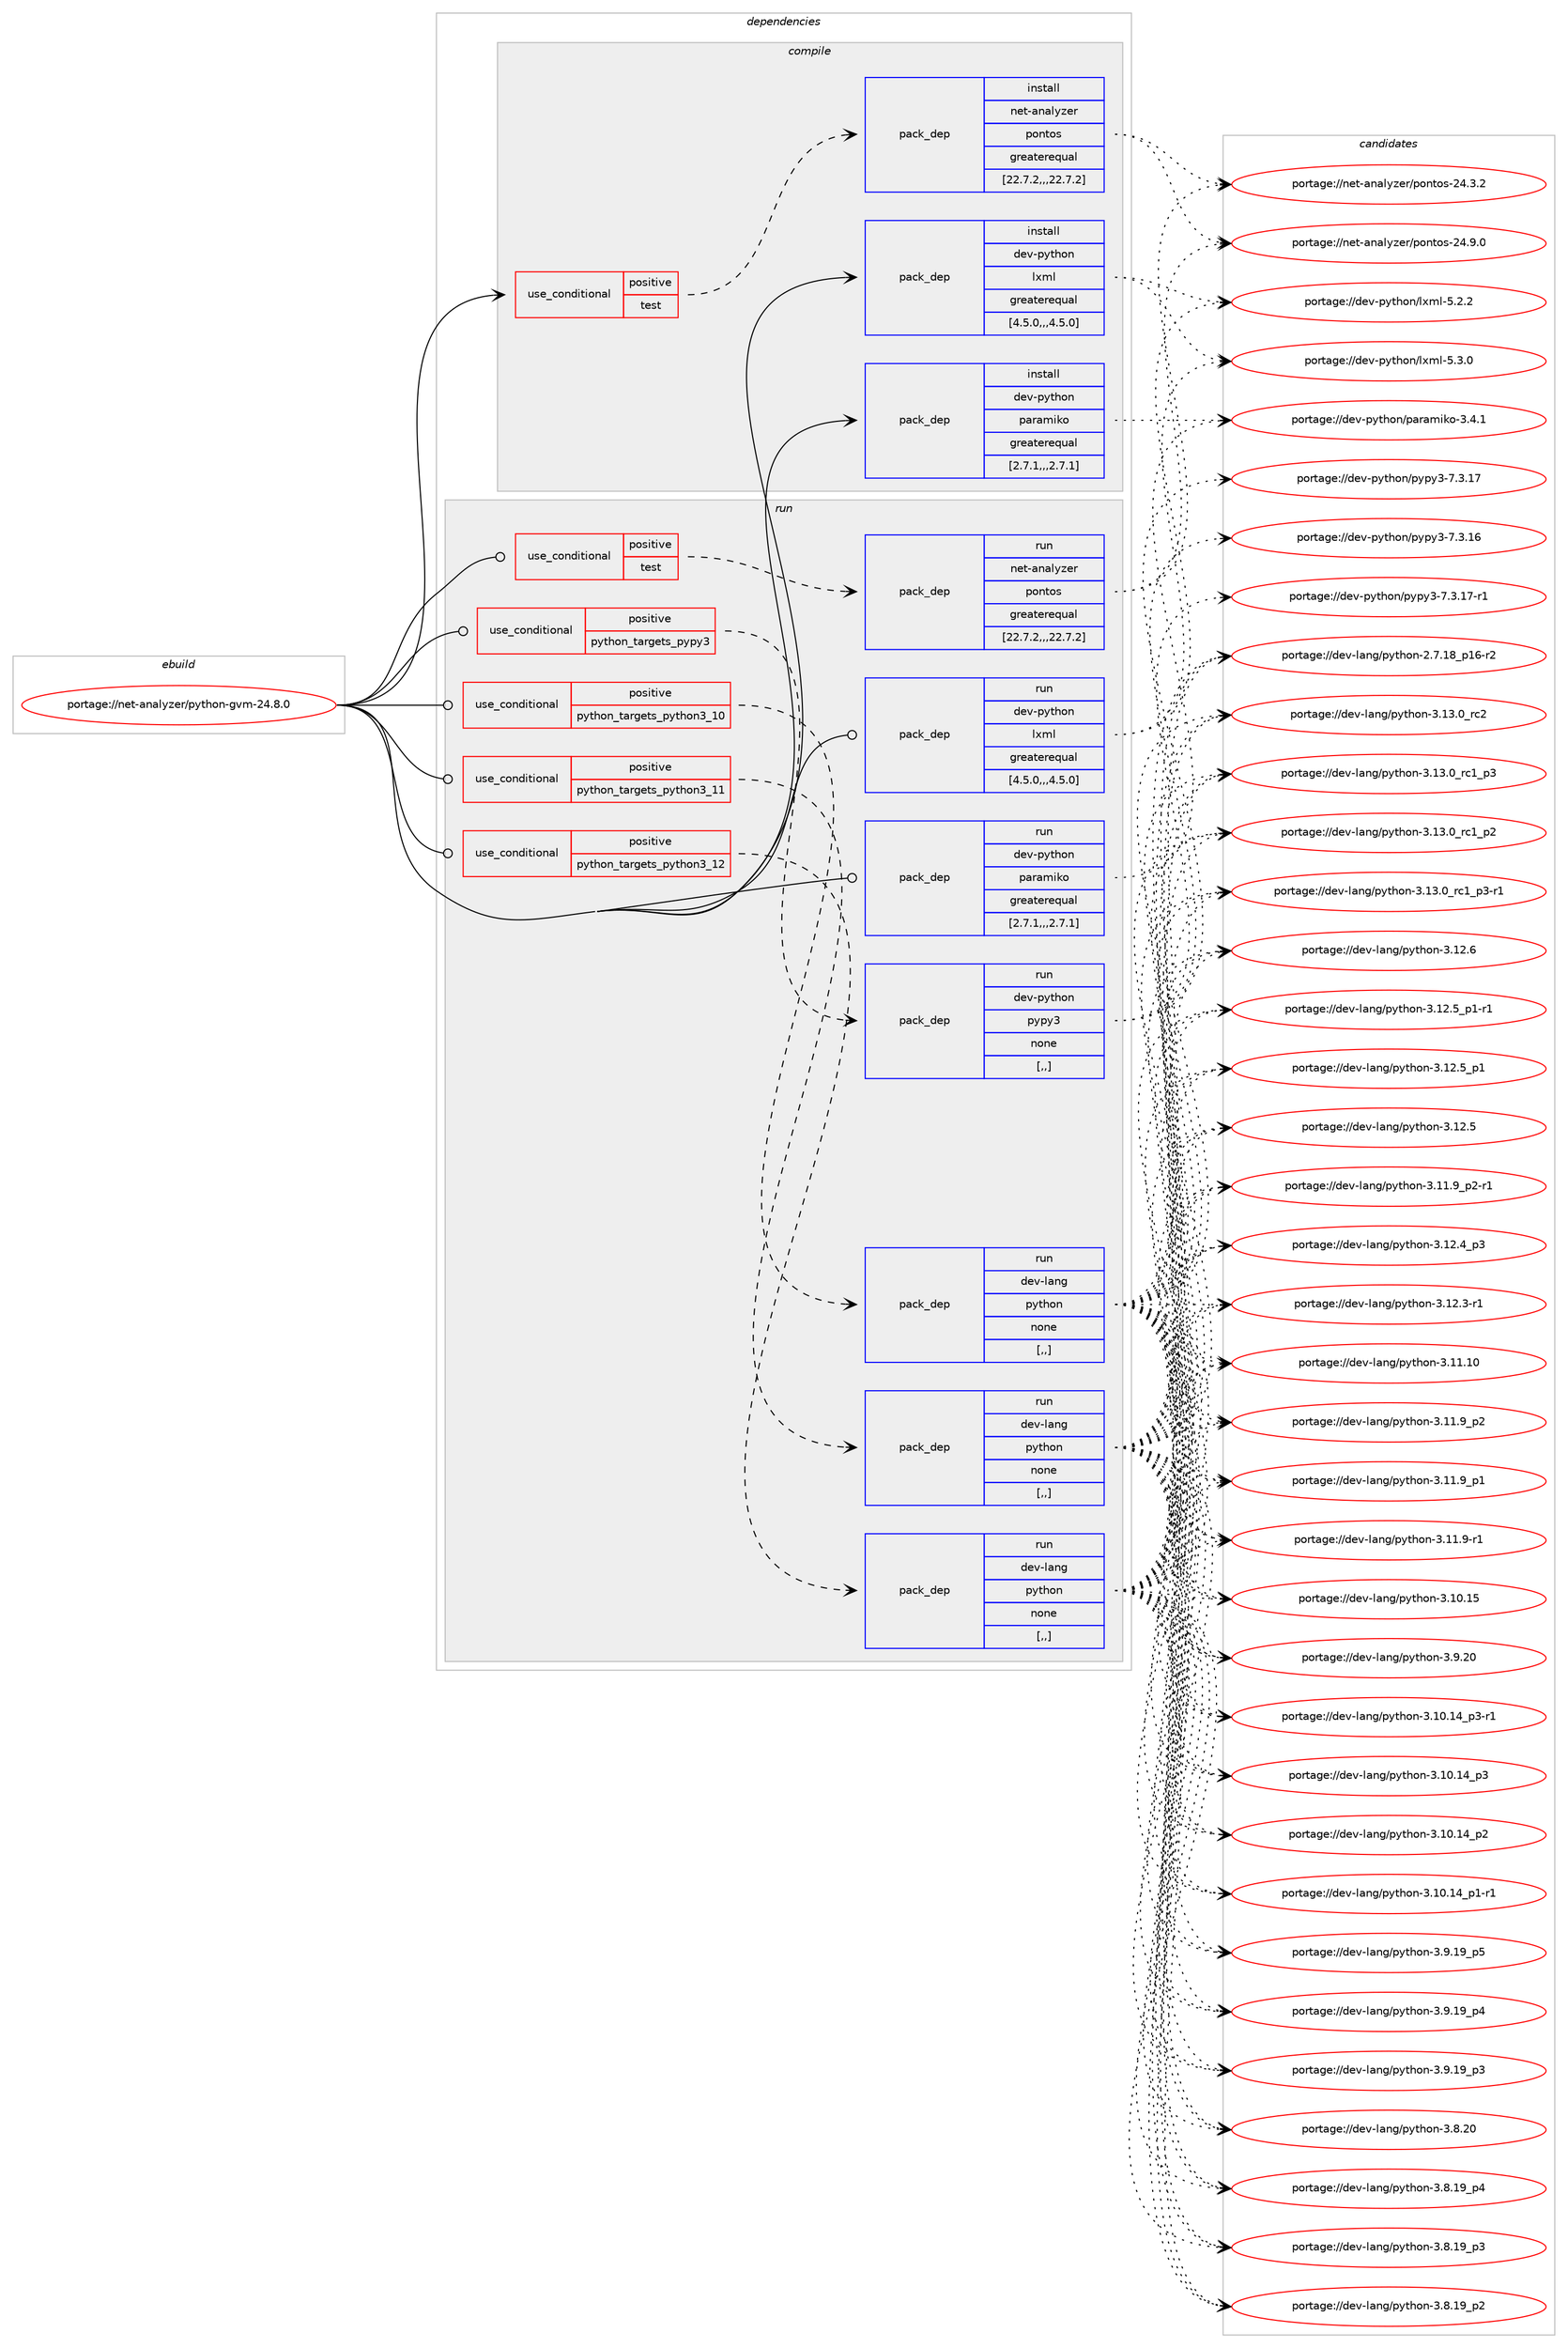 digraph prolog {

# *************
# Graph options
# *************

newrank=true;
concentrate=true;
compound=true;
graph [rankdir=LR,fontname=Helvetica,fontsize=10,ranksep=1.5];#, ranksep=2.5, nodesep=0.2];
edge  [arrowhead=vee];
node  [fontname=Helvetica,fontsize=10];

# **********
# The ebuild
# **********

subgraph cluster_leftcol {
color=gray;
label=<<i>ebuild</i>>;
id [label="portage://net-analyzer/python-gvm-24.8.0", color=red, width=4, href="../net-analyzer/python-gvm-24.8.0.svg"];
}

# ****************
# The dependencies
# ****************

subgraph cluster_midcol {
color=gray;
label=<<i>dependencies</i>>;
subgraph cluster_compile {
fillcolor="#eeeeee";
style=filled;
label=<<i>compile</i>>;
subgraph cond222343 {
dependency853290 [label=<<TABLE BORDER="0" CELLBORDER="1" CELLSPACING="0" CELLPADDING="4"><TR><TD ROWSPAN="3" CELLPADDING="10">use_conditional</TD></TR><TR><TD>positive</TD></TR><TR><TD>test</TD></TR></TABLE>>, shape=none, color=red];
subgraph pack624594 {
dependency853291 [label=<<TABLE BORDER="0" CELLBORDER="1" CELLSPACING="0" CELLPADDING="4" WIDTH="220"><TR><TD ROWSPAN="6" CELLPADDING="30">pack_dep</TD></TR><TR><TD WIDTH="110">install</TD></TR><TR><TD>net-analyzer</TD></TR><TR><TD>pontos</TD></TR><TR><TD>greaterequal</TD></TR><TR><TD>[22.7.2,,,22.7.2]</TD></TR></TABLE>>, shape=none, color=blue];
}
dependency853290:e -> dependency853291:w [weight=20,style="dashed",arrowhead="vee"];
}
id:e -> dependency853290:w [weight=20,style="solid",arrowhead="vee"];
subgraph pack624595 {
dependency853292 [label=<<TABLE BORDER="0" CELLBORDER="1" CELLSPACING="0" CELLPADDING="4" WIDTH="220"><TR><TD ROWSPAN="6" CELLPADDING="30">pack_dep</TD></TR><TR><TD WIDTH="110">install</TD></TR><TR><TD>dev-python</TD></TR><TR><TD>lxml</TD></TR><TR><TD>greaterequal</TD></TR><TR><TD>[4.5.0,,,4.5.0]</TD></TR></TABLE>>, shape=none, color=blue];
}
id:e -> dependency853292:w [weight=20,style="solid",arrowhead="vee"];
subgraph pack624596 {
dependency853293 [label=<<TABLE BORDER="0" CELLBORDER="1" CELLSPACING="0" CELLPADDING="4" WIDTH="220"><TR><TD ROWSPAN="6" CELLPADDING="30">pack_dep</TD></TR><TR><TD WIDTH="110">install</TD></TR><TR><TD>dev-python</TD></TR><TR><TD>paramiko</TD></TR><TR><TD>greaterequal</TD></TR><TR><TD>[2.7.1,,,2.7.1]</TD></TR></TABLE>>, shape=none, color=blue];
}
id:e -> dependency853293:w [weight=20,style="solid",arrowhead="vee"];
}
subgraph cluster_compileandrun {
fillcolor="#eeeeee";
style=filled;
label=<<i>compile and run</i>>;
}
subgraph cluster_run {
fillcolor="#eeeeee";
style=filled;
label=<<i>run</i>>;
subgraph cond222344 {
dependency853294 [label=<<TABLE BORDER="0" CELLBORDER="1" CELLSPACING="0" CELLPADDING="4"><TR><TD ROWSPAN="3" CELLPADDING="10">use_conditional</TD></TR><TR><TD>positive</TD></TR><TR><TD>python_targets_pypy3</TD></TR></TABLE>>, shape=none, color=red];
subgraph pack624597 {
dependency853295 [label=<<TABLE BORDER="0" CELLBORDER="1" CELLSPACING="0" CELLPADDING="4" WIDTH="220"><TR><TD ROWSPAN="6" CELLPADDING="30">pack_dep</TD></TR><TR><TD WIDTH="110">run</TD></TR><TR><TD>dev-python</TD></TR><TR><TD>pypy3</TD></TR><TR><TD>none</TD></TR><TR><TD>[,,]</TD></TR></TABLE>>, shape=none, color=blue];
}
dependency853294:e -> dependency853295:w [weight=20,style="dashed",arrowhead="vee"];
}
id:e -> dependency853294:w [weight=20,style="solid",arrowhead="odot"];
subgraph cond222345 {
dependency853296 [label=<<TABLE BORDER="0" CELLBORDER="1" CELLSPACING="0" CELLPADDING="4"><TR><TD ROWSPAN="3" CELLPADDING="10">use_conditional</TD></TR><TR><TD>positive</TD></TR><TR><TD>python_targets_python3_10</TD></TR></TABLE>>, shape=none, color=red];
subgraph pack624598 {
dependency853297 [label=<<TABLE BORDER="0" CELLBORDER="1" CELLSPACING="0" CELLPADDING="4" WIDTH="220"><TR><TD ROWSPAN="6" CELLPADDING="30">pack_dep</TD></TR><TR><TD WIDTH="110">run</TD></TR><TR><TD>dev-lang</TD></TR><TR><TD>python</TD></TR><TR><TD>none</TD></TR><TR><TD>[,,]</TD></TR></TABLE>>, shape=none, color=blue];
}
dependency853296:e -> dependency853297:w [weight=20,style="dashed",arrowhead="vee"];
}
id:e -> dependency853296:w [weight=20,style="solid",arrowhead="odot"];
subgraph cond222346 {
dependency853298 [label=<<TABLE BORDER="0" CELLBORDER="1" CELLSPACING="0" CELLPADDING="4"><TR><TD ROWSPAN="3" CELLPADDING="10">use_conditional</TD></TR><TR><TD>positive</TD></TR><TR><TD>python_targets_python3_11</TD></TR></TABLE>>, shape=none, color=red];
subgraph pack624599 {
dependency853299 [label=<<TABLE BORDER="0" CELLBORDER="1" CELLSPACING="0" CELLPADDING="4" WIDTH="220"><TR><TD ROWSPAN="6" CELLPADDING="30">pack_dep</TD></TR><TR><TD WIDTH="110">run</TD></TR><TR><TD>dev-lang</TD></TR><TR><TD>python</TD></TR><TR><TD>none</TD></TR><TR><TD>[,,]</TD></TR></TABLE>>, shape=none, color=blue];
}
dependency853298:e -> dependency853299:w [weight=20,style="dashed",arrowhead="vee"];
}
id:e -> dependency853298:w [weight=20,style="solid",arrowhead="odot"];
subgraph cond222347 {
dependency853300 [label=<<TABLE BORDER="0" CELLBORDER="1" CELLSPACING="0" CELLPADDING="4"><TR><TD ROWSPAN="3" CELLPADDING="10">use_conditional</TD></TR><TR><TD>positive</TD></TR><TR><TD>python_targets_python3_12</TD></TR></TABLE>>, shape=none, color=red];
subgraph pack624600 {
dependency853301 [label=<<TABLE BORDER="0" CELLBORDER="1" CELLSPACING="0" CELLPADDING="4" WIDTH="220"><TR><TD ROWSPAN="6" CELLPADDING="30">pack_dep</TD></TR><TR><TD WIDTH="110">run</TD></TR><TR><TD>dev-lang</TD></TR><TR><TD>python</TD></TR><TR><TD>none</TD></TR><TR><TD>[,,]</TD></TR></TABLE>>, shape=none, color=blue];
}
dependency853300:e -> dependency853301:w [weight=20,style="dashed",arrowhead="vee"];
}
id:e -> dependency853300:w [weight=20,style="solid",arrowhead="odot"];
subgraph cond222348 {
dependency853302 [label=<<TABLE BORDER="0" CELLBORDER="1" CELLSPACING="0" CELLPADDING="4"><TR><TD ROWSPAN="3" CELLPADDING="10">use_conditional</TD></TR><TR><TD>positive</TD></TR><TR><TD>test</TD></TR></TABLE>>, shape=none, color=red];
subgraph pack624601 {
dependency853303 [label=<<TABLE BORDER="0" CELLBORDER="1" CELLSPACING="0" CELLPADDING="4" WIDTH="220"><TR><TD ROWSPAN="6" CELLPADDING="30">pack_dep</TD></TR><TR><TD WIDTH="110">run</TD></TR><TR><TD>net-analyzer</TD></TR><TR><TD>pontos</TD></TR><TR><TD>greaterequal</TD></TR><TR><TD>[22.7.2,,,22.7.2]</TD></TR></TABLE>>, shape=none, color=blue];
}
dependency853302:e -> dependency853303:w [weight=20,style="dashed",arrowhead="vee"];
}
id:e -> dependency853302:w [weight=20,style="solid",arrowhead="odot"];
subgraph pack624602 {
dependency853304 [label=<<TABLE BORDER="0" CELLBORDER="1" CELLSPACING="0" CELLPADDING="4" WIDTH="220"><TR><TD ROWSPAN="6" CELLPADDING="30">pack_dep</TD></TR><TR><TD WIDTH="110">run</TD></TR><TR><TD>dev-python</TD></TR><TR><TD>lxml</TD></TR><TR><TD>greaterequal</TD></TR><TR><TD>[4.5.0,,,4.5.0]</TD></TR></TABLE>>, shape=none, color=blue];
}
id:e -> dependency853304:w [weight=20,style="solid",arrowhead="odot"];
subgraph pack624603 {
dependency853305 [label=<<TABLE BORDER="0" CELLBORDER="1" CELLSPACING="0" CELLPADDING="4" WIDTH="220"><TR><TD ROWSPAN="6" CELLPADDING="30">pack_dep</TD></TR><TR><TD WIDTH="110">run</TD></TR><TR><TD>dev-python</TD></TR><TR><TD>paramiko</TD></TR><TR><TD>greaterequal</TD></TR><TR><TD>[2.7.1,,,2.7.1]</TD></TR></TABLE>>, shape=none, color=blue];
}
id:e -> dependency853305:w [weight=20,style="solid",arrowhead="odot"];
}
}

# **************
# The candidates
# **************

subgraph cluster_choices {
rank=same;
color=gray;
label=<<i>candidates</i>>;

subgraph choice624594 {
color=black;
nodesep=1;
choice1101011164597110971081211221011144711211111011611111545505246574648 [label="portage://net-analyzer/pontos-24.9.0", color=red, width=4,href="../net-analyzer/pontos-24.9.0.svg"];
choice1101011164597110971081211221011144711211111011611111545505246514650 [label="portage://net-analyzer/pontos-24.3.2", color=red, width=4,href="../net-analyzer/pontos-24.3.2.svg"];
dependency853291:e -> choice1101011164597110971081211221011144711211111011611111545505246574648:w [style=dotted,weight="100"];
dependency853291:e -> choice1101011164597110971081211221011144711211111011611111545505246514650:w [style=dotted,weight="100"];
}
subgraph choice624595 {
color=black;
nodesep=1;
choice1001011184511212111610411111047108120109108455346514648 [label="portage://dev-python/lxml-5.3.0", color=red, width=4,href="../dev-python/lxml-5.3.0.svg"];
choice1001011184511212111610411111047108120109108455346504650 [label="portage://dev-python/lxml-5.2.2", color=red, width=4,href="../dev-python/lxml-5.2.2.svg"];
dependency853292:e -> choice1001011184511212111610411111047108120109108455346514648:w [style=dotted,weight="100"];
dependency853292:e -> choice1001011184511212111610411111047108120109108455346504650:w [style=dotted,weight="100"];
}
subgraph choice624596 {
color=black;
nodesep=1;
choice10010111845112121116104111110471129711497109105107111455146524649 [label="portage://dev-python/paramiko-3.4.1", color=red, width=4,href="../dev-python/paramiko-3.4.1.svg"];
dependency853293:e -> choice10010111845112121116104111110471129711497109105107111455146524649:w [style=dotted,weight="100"];
}
subgraph choice624597 {
color=black;
nodesep=1;
choice100101118451121211161041111104711212111212151455546514649554511449 [label="portage://dev-python/pypy3-7.3.17-r1", color=red, width=4,href="../dev-python/pypy3-7.3.17-r1.svg"];
choice10010111845112121116104111110471121211121215145554651464955 [label="portage://dev-python/pypy3-7.3.17", color=red, width=4,href="../dev-python/pypy3-7.3.17.svg"];
choice10010111845112121116104111110471121211121215145554651464954 [label="portage://dev-python/pypy3-7.3.16", color=red, width=4,href="../dev-python/pypy3-7.3.16.svg"];
dependency853295:e -> choice100101118451121211161041111104711212111212151455546514649554511449:w [style=dotted,weight="100"];
dependency853295:e -> choice10010111845112121116104111110471121211121215145554651464955:w [style=dotted,weight="100"];
dependency853295:e -> choice10010111845112121116104111110471121211121215145554651464954:w [style=dotted,weight="100"];
}
subgraph choice624598 {
color=black;
nodesep=1;
choice10010111845108971101034711212111610411111045514649514648951149950 [label="portage://dev-lang/python-3.13.0_rc2", color=red, width=4,href="../dev-lang/python-3.13.0_rc2.svg"];
choice1001011184510897110103471121211161041111104551464951464895114994995112514511449 [label="portage://dev-lang/python-3.13.0_rc1_p3-r1", color=red, width=4,href="../dev-lang/python-3.13.0_rc1_p3-r1.svg"];
choice100101118451089711010347112121116104111110455146495146489511499499511251 [label="portage://dev-lang/python-3.13.0_rc1_p3", color=red, width=4,href="../dev-lang/python-3.13.0_rc1_p3.svg"];
choice100101118451089711010347112121116104111110455146495146489511499499511250 [label="portage://dev-lang/python-3.13.0_rc1_p2", color=red, width=4,href="../dev-lang/python-3.13.0_rc1_p2.svg"];
choice10010111845108971101034711212111610411111045514649504654 [label="portage://dev-lang/python-3.12.6", color=red, width=4,href="../dev-lang/python-3.12.6.svg"];
choice1001011184510897110103471121211161041111104551464950465395112494511449 [label="portage://dev-lang/python-3.12.5_p1-r1", color=red, width=4,href="../dev-lang/python-3.12.5_p1-r1.svg"];
choice100101118451089711010347112121116104111110455146495046539511249 [label="portage://dev-lang/python-3.12.5_p1", color=red, width=4,href="../dev-lang/python-3.12.5_p1.svg"];
choice10010111845108971101034711212111610411111045514649504653 [label="portage://dev-lang/python-3.12.5", color=red, width=4,href="../dev-lang/python-3.12.5.svg"];
choice100101118451089711010347112121116104111110455146495046529511251 [label="portage://dev-lang/python-3.12.4_p3", color=red, width=4,href="../dev-lang/python-3.12.4_p3.svg"];
choice100101118451089711010347112121116104111110455146495046514511449 [label="portage://dev-lang/python-3.12.3-r1", color=red, width=4,href="../dev-lang/python-3.12.3-r1.svg"];
choice1001011184510897110103471121211161041111104551464949464948 [label="portage://dev-lang/python-3.11.10", color=red, width=4,href="../dev-lang/python-3.11.10.svg"];
choice1001011184510897110103471121211161041111104551464949465795112504511449 [label="portage://dev-lang/python-3.11.9_p2-r1", color=red, width=4,href="../dev-lang/python-3.11.9_p2-r1.svg"];
choice100101118451089711010347112121116104111110455146494946579511250 [label="portage://dev-lang/python-3.11.9_p2", color=red, width=4,href="../dev-lang/python-3.11.9_p2.svg"];
choice100101118451089711010347112121116104111110455146494946579511249 [label="portage://dev-lang/python-3.11.9_p1", color=red, width=4,href="../dev-lang/python-3.11.9_p1.svg"];
choice100101118451089711010347112121116104111110455146494946574511449 [label="portage://dev-lang/python-3.11.9-r1", color=red, width=4,href="../dev-lang/python-3.11.9-r1.svg"];
choice1001011184510897110103471121211161041111104551464948464953 [label="portage://dev-lang/python-3.10.15", color=red, width=4,href="../dev-lang/python-3.10.15.svg"];
choice100101118451089711010347112121116104111110455146494846495295112514511449 [label="portage://dev-lang/python-3.10.14_p3-r1", color=red, width=4,href="../dev-lang/python-3.10.14_p3-r1.svg"];
choice10010111845108971101034711212111610411111045514649484649529511251 [label="portage://dev-lang/python-3.10.14_p3", color=red, width=4,href="../dev-lang/python-3.10.14_p3.svg"];
choice10010111845108971101034711212111610411111045514649484649529511250 [label="portage://dev-lang/python-3.10.14_p2", color=red, width=4,href="../dev-lang/python-3.10.14_p2.svg"];
choice100101118451089711010347112121116104111110455146494846495295112494511449 [label="portage://dev-lang/python-3.10.14_p1-r1", color=red, width=4,href="../dev-lang/python-3.10.14_p1-r1.svg"];
choice10010111845108971101034711212111610411111045514657465048 [label="portage://dev-lang/python-3.9.20", color=red, width=4,href="../dev-lang/python-3.9.20.svg"];
choice100101118451089711010347112121116104111110455146574649579511253 [label="portage://dev-lang/python-3.9.19_p5", color=red, width=4,href="../dev-lang/python-3.9.19_p5.svg"];
choice100101118451089711010347112121116104111110455146574649579511252 [label="portage://dev-lang/python-3.9.19_p4", color=red, width=4,href="../dev-lang/python-3.9.19_p4.svg"];
choice100101118451089711010347112121116104111110455146574649579511251 [label="portage://dev-lang/python-3.9.19_p3", color=red, width=4,href="../dev-lang/python-3.9.19_p3.svg"];
choice10010111845108971101034711212111610411111045514656465048 [label="portage://dev-lang/python-3.8.20", color=red, width=4,href="../dev-lang/python-3.8.20.svg"];
choice100101118451089711010347112121116104111110455146564649579511252 [label="portage://dev-lang/python-3.8.19_p4", color=red, width=4,href="../dev-lang/python-3.8.19_p4.svg"];
choice100101118451089711010347112121116104111110455146564649579511251 [label="portage://dev-lang/python-3.8.19_p3", color=red, width=4,href="../dev-lang/python-3.8.19_p3.svg"];
choice100101118451089711010347112121116104111110455146564649579511250 [label="portage://dev-lang/python-3.8.19_p2", color=red, width=4,href="../dev-lang/python-3.8.19_p2.svg"];
choice100101118451089711010347112121116104111110455046554649569511249544511450 [label="portage://dev-lang/python-2.7.18_p16-r2", color=red, width=4,href="../dev-lang/python-2.7.18_p16-r2.svg"];
dependency853297:e -> choice10010111845108971101034711212111610411111045514649514648951149950:w [style=dotted,weight="100"];
dependency853297:e -> choice1001011184510897110103471121211161041111104551464951464895114994995112514511449:w [style=dotted,weight="100"];
dependency853297:e -> choice100101118451089711010347112121116104111110455146495146489511499499511251:w [style=dotted,weight="100"];
dependency853297:e -> choice100101118451089711010347112121116104111110455146495146489511499499511250:w [style=dotted,weight="100"];
dependency853297:e -> choice10010111845108971101034711212111610411111045514649504654:w [style=dotted,weight="100"];
dependency853297:e -> choice1001011184510897110103471121211161041111104551464950465395112494511449:w [style=dotted,weight="100"];
dependency853297:e -> choice100101118451089711010347112121116104111110455146495046539511249:w [style=dotted,weight="100"];
dependency853297:e -> choice10010111845108971101034711212111610411111045514649504653:w [style=dotted,weight="100"];
dependency853297:e -> choice100101118451089711010347112121116104111110455146495046529511251:w [style=dotted,weight="100"];
dependency853297:e -> choice100101118451089711010347112121116104111110455146495046514511449:w [style=dotted,weight="100"];
dependency853297:e -> choice1001011184510897110103471121211161041111104551464949464948:w [style=dotted,weight="100"];
dependency853297:e -> choice1001011184510897110103471121211161041111104551464949465795112504511449:w [style=dotted,weight="100"];
dependency853297:e -> choice100101118451089711010347112121116104111110455146494946579511250:w [style=dotted,weight="100"];
dependency853297:e -> choice100101118451089711010347112121116104111110455146494946579511249:w [style=dotted,weight="100"];
dependency853297:e -> choice100101118451089711010347112121116104111110455146494946574511449:w [style=dotted,weight="100"];
dependency853297:e -> choice1001011184510897110103471121211161041111104551464948464953:w [style=dotted,weight="100"];
dependency853297:e -> choice100101118451089711010347112121116104111110455146494846495295112514511449:w [style=dotted,weight="100"];
dependency853297:e -> choice10010111845108971101034711212111610411111045514649484649529511251:w [style=dotted,weight="100"];
dependency853297:e -> choice10010111845108971101034711212111610411111045514649484649529511250:w [style=dotted,weight="100"];
dependency853297:e -> choice100101118451089711010347112121116104111110455146494846495295112494511449:w [style=dotted,weight="100"];
dependency853297:e -> choice10010111845108971101034711212111610411111045514657465048:w [style=dotted,weight="100"];
dependency853297:e -> choice100101118451089711010347112121116104111110455146574649579511253:w [style=dotted,weight="100"];
dependency853297:e -> choice100101118451089711010347112121116104111110455146574649579511252:w [style=dotted,weight="100"];
dependency853297:e -> choice100101118451089711010347112121116104111110455146574649579511251:w [style=dotted,weight="100"];
dependency853297:e -> choice10010111845108971101034711212111610411111045514656465048:w [style=dotted,weight="100"];
dependency853297:e -> choice100101118451089711010347112121116104111110455146564649579511252:w [style=dotted,weight="100"];
dependency853297:e -> choice100101118451089711010347112121116104111110455146564649579511251:w [style=dotted,weight="100"];
dependency853297:e -> choice100101118451089711010347112121116104111110455146564649579511250:w [style=dotted,weight="100"];
dependency853297:e -> choice100101118451089711010347112121116104111110455046554649569511249544511450:w [style=dotted,weight="100"];
}
subgraph choice624599 {
color=black;
nodesep=1;
choice10010111845108971101034711212111610411111045514649514648951149950 [label="portage://dev-lang/python-3.13.0_rc2", color=red, width=4,href="../dev-lang/python-3.13.0_rc2.svg"];
choice1001011184510897110103471121211161041111104551464951464895114994995112514511449 [label="portage://dev-lang/python-3.13.0_rc1_p3-r1", color=red, width=4,href="../dev-lang/python-3.13.0_rc1_p3-r1.svg"];
choice100101118451089711010347112121116104111110455146495146489511499499511251 [label="portage://dev-lang/python-3.13.0_rc1_p3", color=red, width=4,href="../dev-lang/python-3.13.0_rc1_p3.svg"];
choice100101118451089711010347112121116104111110455146495146489511499499511250 [label="portage://dev-lang/python-3.13.0_rc1_p2", color=red, width=4,href="../dev-lang/python-3.13.0_rc1_p2.svg"];
choice10010111845108971101034711212111610411111045514649504654 [label="portage://dev-lang/python-3.12.6", color=red, width=4,href="../dev-lang/python-3.12.6.svg"];
choice1001011184510897110103471121211161041111104551464950465395112494511449 [label="portage://dev-lang/python-3.12.5_p1-r1", color=red, width=4,href="../dev-lang/python-3.12.5_p1-r1.svg"];
choice100101118451089711010347112121116104111110455146495046539511249 [label="portage://dev-lang/python-3.12.5_p1", color=red, width=4,href="../dev-lang/python-3.12.5_p1.svg"];
choice10010111845108971101034711212111610411111045514649504653 [label="portage://dev-lang/python-3.12.5", color=red, width=4,href="../dev-lang/python-3.12.5.svg"];
choice100101118451089711010347112121116104111110455146495046529511251 [label="portage://dev-lang/python-3.12.4_p3", color=red, width=4,href="../dev-lang/python-3.12.4_p3.svg"];
choice100101118451089711010347112121116104111110455146495046514511449 [label="portage://dev-lang/python-3.12.3-r1", color=red, width=4,href="../dev-lang/python-3.12.3-r1.svg"];
choice1001011184510897110103471121211161041111104551464949464948 [label="portage://dev-lang/python-3.11.10", color=red, width=4,href="../dev-lang/python-3.11.10.svg"];
choice1001011184510897110103471121211161041111104551464949465795112504511449 [label="portage://dev-lang/python-3.11.9_p2-r1", color=red, width=4,href="../dev-lang/python-3.11.9_p2-r1.svg"];
choice100101118451089711010347112121116104111110455146494946579511250 [label="portage://dev-lang/python-3.11.9_p2", color=red, width=4,href="../dev-lang/python-3.11.9_p2.svg"];
choice100101118451089711010347112121116104111110455146494946579511249 [label="portage://dev-lang/python-3.11.9_p1", color=red, width=4,href="../dev-lang/python-3.11.9_p1.svg"];
choice100101118451089711010347112121116104111110455146494946574511449 [label="portage://dev-lang/python-3.11.9-r1", color=red, width=4,href="../dev-lang/python-3.11.9-r1.svg"];
choice1001011184510897110103471121211161041111104551464948464953 [label="portage://dev-lang/python-3.10.15", color=red, width=4,href="../dev-lang/python-3.10.15.svg"];
choice100101118451089711010347112121116104111110455146494846495295112514511449 [label="portage://dev-lang/python-3.10.14_p3-r1", color=red, width=4,href="../dev-lang/python-3.10.14_p3-r1.svg"];
choice10010111845108971101034711212111610411111045514649484649529511251 [label="portage://dev-lang/python-3.10.14_p3", color=red, width=4,href="../dev-lang/python-3.10.14_p3.svg"];
choice10010111845108971101034711212111610411111045514649484649529511250 [label="portage://dev-lang/python-3.10.14_p2", color=red, width=4,href="../dev-lang/python-3.10.14_p2.svg"];
choice100101118451089711010347112121116104111110455146494846495295112494511449 [label="portage://dev-lang/python-3.10.14_p1-r1", color=red, width=4,href="../dev-lang/python-3.10.14_p1-r1.svg"];
choice10010111845108971101034711212111610411111045514657465048 [label="portage://dev-lang/python-3.9.20", color=red, width=4,href="../dev-lang/python-3.9.20.svg"];
choice100101118451089711010347112121116104111110455146574649579511253 [label="portage://dev-lang/python-3.9.19_p5", color=red, width=4,href="../dev-lang/python-3.9.19_p5.svg"];
choice100101118451089711010347112121116104111110455146574649579511252 [label="portage://dev-lang/python-3.9.19_p4", color=red, width=4,href="../dev-lang/python-3.9.19_p4.svg"];
choice100101118451089711010347112121116104111110455146574649579511251 [label="portage://dev-lang/python-3.9.19_p3", color=red, width=4,href="../dev-lang/python-3.9.19_p3.svg"];
choice10010111845108971101034711212111610411111045514656465048 [label="portage://dev-lang/python-3.8.20", color=red, width=4,href="../dev-lang/python-3.8.20.svg"];
choice100101118451089711010347112121116104111110455146564649579511252 [label="portage://dev-lang/python-3.8.19_p4", color=red, width=4,href="../dev-lang/python-3.8.19_p4.svg"];
choice100101118451089711010347112121116104111110455146564649579511251 [label="portage://dev-lang/python-3.8.19_p3", color=red, width=4,href="../dev-lang/python-3.8.19_p3.svg"];
choice100101118451089711010347112121116104111110455146564649579511250 [label="portage://dev-lang/python-3.8.19_p2", color=red, width=4,href="../dev-lang/python-3.8.19_p2.svg"];
choice100101118451089711010347112121116104111110455046554649569511249544511450 [label="portage://dev-lang/python-2.7.18_p16-r2", color=red, width=4,href="../dev-lang/python-2.7.18_p16-r2.svg"];
dependency853299:e -> choice10010111845108971101034711212111610411111045514649514648951149950:w [style=dotted,weight="100"];
dependency853299:e -> choice1001011184510897110103471121211161041111104551464951464895114994995112514511449:w [style=dotted,weight="100"];
dependency853299:e -> choice100101118451089711010347112121116104111110455146495146489511499499511251:w [style=dotted,weight="100"];
dependency853299:e -> choice100101118451089711010347112121116104111110455146495146489511499499511250:w [style=dotted,weight="100"];
dependency853299:e -> choice10010111845108971101034711212111610411111045514649504654:w [style=dotted,weight="100"];
dependency853299:e -> choice1001011184510897110103471121211161041111104551464950465395112494511449:w [style=dotted,weight="100"];
dependency853299:e -> choice100101118451089711010347112121116104111110455146495046539511249:w [style=dotted,weight="100"];
dependency853299:e -> choice10010111845108971101034711212111610411111045514649504653:w [style=dotted,weight="100"];
dependency853299:e -> choice100101118451089711010347112121116104111110455146495046529511251:w [style=dotted,weight="100"];
dependency853299:e -> choice100101118451089711010347112121116104111110455146495046514511449:w [style=dotted,weight="100"];
dependency853299:e -> choice1001011184510897110103471121211161041111104551464949464948:w [style=dotted,weight="100"];
dependency853299:e -> choice1001011184510897110103471121211161041111104551464949465795112504511449:w [style=dotted,weight="100"];
dependency853299:e -> choice100101118451089711010347112121116104111110455146494946579511250:w [style=dotted,weight="100"];
dependency853299:e -> choice100101118451089711010347112121116104111110455146494946579511249:w [style=dotted,weight="100"];
dependency853299:e -> choice100101118451089711010347112121116104111110455146494946574511449:w [style=dotted,weight="100"];
dependency853299:e -> choice1001011184510897110103471121211161041111104551464948464953:w [style=dotted,weight="100"];
dependency853299:e -> choice100101118451089711010347112121116104111110455146494846495295112514511449:w [style=dotted,weight="100"];
dependency853299:e -> choice10010111845108971101034711212111610411111045514649484649529511251:w [style=dotted,weight="100"];
dependency853299:e -> choice10010111845108971101034711212111610411111045514649484649529511250:w [style=dotted,weight="100"];
dependency853299:e -> choice100101118451089711010347112121116104111110455146494846495295112494511449:w [style=dotted,weight="100"];
dependency853299:e -> choice10010111845108971101034711212111610411111045514657465048:w [style=dotted,weight="100"];
dependency853299:e -> choice100101118451089711010347112121116104111110455146574649579511253:w [style=dotted,weight="100"];
dependency853299:e -> choice100101118451089711010347112121116104111110455146574649579511252:w [style=dotted,weight="100"];
dependency853299:e -> choice100101118451089711010347112121116104111110455146574649579511251:w [style=dotted,weight="100"];
dependency853299:e -> choice10010111845108971101034711212111610411111045514656465048:w [style=dotted,weight="100"];
dependency853299:e -> choice100101118451089711010347112121116104111110455146564649579511252:w [style=dotted,weight="100"];
dependency853299:e -> choice100101118451089711010347112121116104111110455146564649579511251:w [style=dotted,weight="100"];
dependency853299:e -> choice100101118451089711010347112121116104111110455146564649579511250:w [style=dotted,weight="100"];
dependency853299:e -> choice100101118451089711010347112121116104111110455046554649569511249544511450:w [style=dotted,weight="100"];
}
subgraph choice624600 {
color=black;
nodesep=1;
choice10010111845108971101034711212111610411111045514649514648951149950 [label="portage://dev-lang/python-3.13.0_rc2", color=red, width=4,href="../dev-lang/python-3.13.0_rc2.svg"];
choice1001011184510897110103471121211161041111104551464951464895114994995112514511449 [label="portage://dev-lang/python-3.13.0_rc1_p3-r1", color=red, width=4,href="../dev-lang/python-3.13.0_rc1_p3-r1.svg"];
choice100101118451089711010347112121116104111110455146495146489511499499511251 [label="portage://dev-lang/python-3.13.0_rc1_p3", color=red, width=4,href="../dev-lang/python-3.13.0_rc1_p3.svg"];
choice100101118451089711010347112121116104111110455146495146489511499499511250 [label="portage://dev-lang/python-3.13.0_rc1_p2", color=red, width=4,href="../dev-lang/python-3.13.0_rc1_p2.svg"];
choice10010111845108971101034711212111610411111045514649504654 [label="portage://dev-lang/python-3.12.6", color=red, width=4,href="../dev-lang/python-3.12.6.svg"];
choice1001011184510897110103471121211161041111104551464950465395112494511449 [label="portage://dev-lang/python-3.12.5_p1-r1", color=red, width=4,href="../dev-lang/python-3.12.5_p1-r1.svg"];
choice100101118451089711010347112121116104111110455146495046539511249 [label="portage://dev-lang/python-3.12.5_p1", color=red, width=4,href="../dev-lang/python-3.12.5_p1.svg"];
choice10010111845108971101034711212111610411111045514649504653 [label="portage://dev-lang/python-3.12.5", color=red, width=4,href="../dev-lang/python-3.12.5.svg"];
choice100101118451089711010347112121116104111110455146495046529511251 [label="portage://dev-lang/python-3.12.4_p3", color=red, width=4,href="../dev-lang/python-3.12.4_p3.svg"];
choice100101118451089711010347112121116104111110455146495046514511449 [label="portage://dev-lang/python-3.12.3-r1", color=red, width=4,href="../dev-lang/python-3.12.3-r1.svg"];
choice1001011184510897110103471121211161041111104551464949464948 [label="portage://dev-lang/python-3.11.10", color=red, width=4,href="../dev-lang/python-3.11.10.svg"];
choice1001011184510897110103471121211161041111104551464949465795112504511449 [label="portage://dev-lang/python-3.11.9_p2-r1", color=red, width=4,href="../dev-lang/python-3.11.9_p2-r1.svg"];
choice100101118451089711010347112121116104111110455146494946579511250 [label="portage://dev-lang/python-3.11.9_p2", color=red, width=4,href="../dev-lang/python-3.11.9_p2.svg"];
choice100101118451089711010347112121116104111110455146494946579511249 [label="portage://dev-lang/python-3.11.9_p1", color=red, width=4,href="../dev-lang/python-3.11.9_p1.svg"];
choice100101118451089711010347112121116104111110455146494946574511449 [label="portage://dev-lang/python-3.11.9-r1", color=red, width=4,href="../dev-lang/python-3.11.9-r1.svg"];
choice1001011184510897110103471121211161041111104551464948464953 [label="portage://dev-lang/python-3.10.15", color=red, width=4,href="../dev-lang/python-3.10.15.svg"];
choice100101118451089711010347112121116104111110455146494846495295112514511449 [label="portage://dev-lang/python-3.10.14_p3-r1", color=red, width=4,href="../dev-lang/python-3.10.14_p3-r1.svg"];
choice10010111845108971101034711212111610411111045514649484649529511251 [label="portage://dev-lang/python-3.10.14_p3", color=red, width=4,href="../dev-lang/python-3.10.14_p3.svg"];
choice10010111845108971101034711212111610411111045514649484649529511250 [label="portage://dev-lang/python-3.10.14_p2", color=red, width=4,href="../dev-lang/python-3.10.14_p2.svg"];
choice100101118451089711010347112121116104111110455146494846495295112494511449 [label="portage://dev-lang/python-3.10.14_p1-r1", color=red, width=4,href="../dev-lang/python-3.10.14_p1-r1.svg"];
choice10010111845108971101034711212111610411111045514657465048 [label="portage://dev-lang/python-3.9.20", color=red, width=4,href="../dev-lang/python-3.9.20.svg"];
choice100101118451089711010347112121116104111110455146574649579511253 [label="portage://dev-lang/python-3.9.19_p5", color=red, width=4,href="../dev-lang/python-3.9.19_p5.svg"];
choice100101118451089711010347112121116104111110455146574649579511252 [label="portage://dev-lang/python-3.9.19_p4", color=red, width=4,href="../dev-lang/python-3.9.19_p4.svg"];
choice100101118451089711010347112121116104111110455146574649579511251 [label="portage://dev-lang/python-3.9.19_p3", color=red, width=4,href="../dev-lang/python-3.9.19_p3.svg"];
choice10010111845108971101034711212111610411111045514656465048 [label="portage://dev-lang/python-3.8.20", color=red, width=4,href="../dev-lang/python-3.8.20.svg"];
choice100101118451089711010347112121116104111110455146564649579511252 [label="portage://dev-lang/python-3.8.19_p4", color=red, width=4,href="../dev-lang/python-3.8.19_p4.svg"];
choice100101118451089711010347112121116104111110455146564649579511251 [label="portage://dev-lang/python-3.8.19_p3", color=red, width=4,href="../dev-lang/python-3.8.19_p3.svg"];
choice100101118451089711010347112121116104111110455146564649579511250 [label="portage://dev-lang/python-3.8.19_p2", color=red, width=4,href="../dev-lang/python-3.8.19_p2.svg"];
choice100101118451089711010347112121116104111110455046554649569511249544511450 [label="portage://dev-lang/python-2.7.18_p16-r2", color=red, width=4,href="../dev-lang/python-2.7.18_p16-r2.svg"];
dependency853301:e -> choice10010111845108971101034711212111610411111045514649514648951149950:w [style=dotted,weight="100"];
dependency853301:e -> choice1001011184510897110103471121211161041111104551464951464895114994995112514511449:w [style=dotted,weight="100"];
dependency853301:e -> choice100101118451089711010347112121116104111110455146495146489511499499511251:w [style=dotted,weight="100"];
dependency853301:e -> choice100101118451089711010347112121116104111110455146495146489511499499511250:w [style=dotted,weight="100"];
dependency853301:e -> choice10010111845108971101034711212111610411111045514649504654:w [style=dotted,weight="100"];
dependency853301:e -> choice1001011184510897110103471121211161041111104551464950465395112494511449:w [style=dotted,weight="100"];
dependency853301:e -> choice100101118451089711010347112121116104111110455146495046539511249:w [style=dotted,weight="100"];
dependency853301:e -> choice10010111845108971101034711212111610411111045514649504653:w [style=dotted,weight="100"];
dependency853301:e -> choice100101118451089711010347112121116104111110455146495046529511251:w [style=dotted,weight="100"];
dependency853301:e -> choice100101118451089711010347112121116104111110455146495046514511449:w [style=dotted,weight="100"];
dependency853301:e -> choice1001011184510897110103471121211161041111104551464949464948:w [style=dotted,weight="100"];
dependency853301:e -> choice1001011184510897110103471121211161041111104551464949465795112504511449:w [style=dotted,weight="100"];
dependency853301:e -> choice100101118451089711010347112121116104111110455146494946579511250:w [style=dotted,weight="100"];
dependency853301:e -> choice100101118451089711010347112121116104111110455146494946579511249:w [style=dotted,weight="100"];
dependency853301:e -> choice100101118451089711010347112121116104111110455146494946574511449:w [style=dotted,weight="100"];
dependency853301:e -> choice1001011184510897110103471121211161041111104551464948464953:w [style=dotted,weight="100"];
dependency853301:e -> choice100101118451089711010347112121116104111110455146494846495295112514511449:w [style=dotted,weight="100"];
dependency853301:e -> choice10010111845108971101034711212111610411111045514649484649529511251:w [style=dotted,weight="100"];
dependency853301:e -> choice10010111845108971101034711212111610411111045514649484649529511250:w [style=dotted,weight="100"];
dependency853301:e -> choice100101118451089711010347112121116104111110455146494846495295112494511449:w [style=dotted,weight="100"];
dependency853301:e -> choice10010111845108971101034711212111610411111045514657465048:w [style=dotted,weight="100"];
dependency853301:e -> choice100101118451089711010347112121116104111110455146574649579511253:w [style=dotted,weight="100"];
dependency853301:e -> choice100101118451089711010347112121116104111110455146574649579511252:w [style=dotted,weight="100"];
dependency853301:e -> choice100101118451089711010347112121116104111110455146574649579511251:w [style=dotted,weight="100"];
dependency853301:e -> choice10010111845108971101034711212111610411111045514656465048:w [style=dotted,weight="100"];
dependency853301:e -> choice100101118451089711010347112121116104111110455146564649579511252:w [style=dotted,weight="100"];
dependency853301:e -> choice100101118451089711010347112121116104111110455146564649579511251:w [style=dotted,weight="100"];
dependency853301:e -> choice100101118451089711010347112121116104111110455146564649579511250:w [style=dotted,weight="100"];
dependency853301:e -> choice100101118451089711010347112121116104111110455046554649569511249544511450:w [style=dotted,weight="100"];
}
subgraph choice624601 {
color=black;
nodesep=1;
choice1101011164597110971081211221011144711211111011611111545505246574648 [label="portage://net-analyzer/pontos-24.9.0", color=red, width=4,href="../net-analyzer/pontos-24.9.0.svg"];
choice1101011164597110971081211221011144711211111011611111545505246514650 [label="portage://net-analyzer/pontos-24.3.2", color=red, width=4,href="../net-analyzer/pontos-24.3.2.svg"];
dependency853303:e -> choice1101011164597110971081211221011144711211111011611111545505246574648:w [style=dotted,weight="100"];
dependency853303:e -> choice1101011164597110971081211221011144711211111011611111545505246514650:w [style=dotted,weight="100"];
}
subgraph choice624602 {
color=black;
nodesep=1;
choice1001011184511212111610411111047108120109108455346514648 [label="portage://dev-python/lxml-5.3.0", color=red, width=4,href="../dev-python/lxml-5.3.0.svg"];
choice1001011184511212111610411111047108120109108455346504650 [label="portage://dev-python/lxml-5.2.2", color=red, width=4,href="../dev-python/lxml-5.2.2.svg"];
dependency853304:e -> choice1001011184511212111610411111047108120109108455346514648:w [style=dotted,weight="100"];
dependency853304:e -> choice1001011184511212111610411111047108120109108455346504650:w [style=dotted,weight="100"];
}
subgraph choice624603 {
color=black;
nodesep=1;
choice10010111845112121116104111110471129711497109105107111455146524649 [label="portage://dev-python/paramiko-3.4.1", color=red, width=4,href="../dev-python/paramiko-3.4.1.svg"];
dependency853305:e -> choice10010111845112121116104111110471129711497109105107111455146524649:w [style=dotted,weight="100"];
}
}

}
